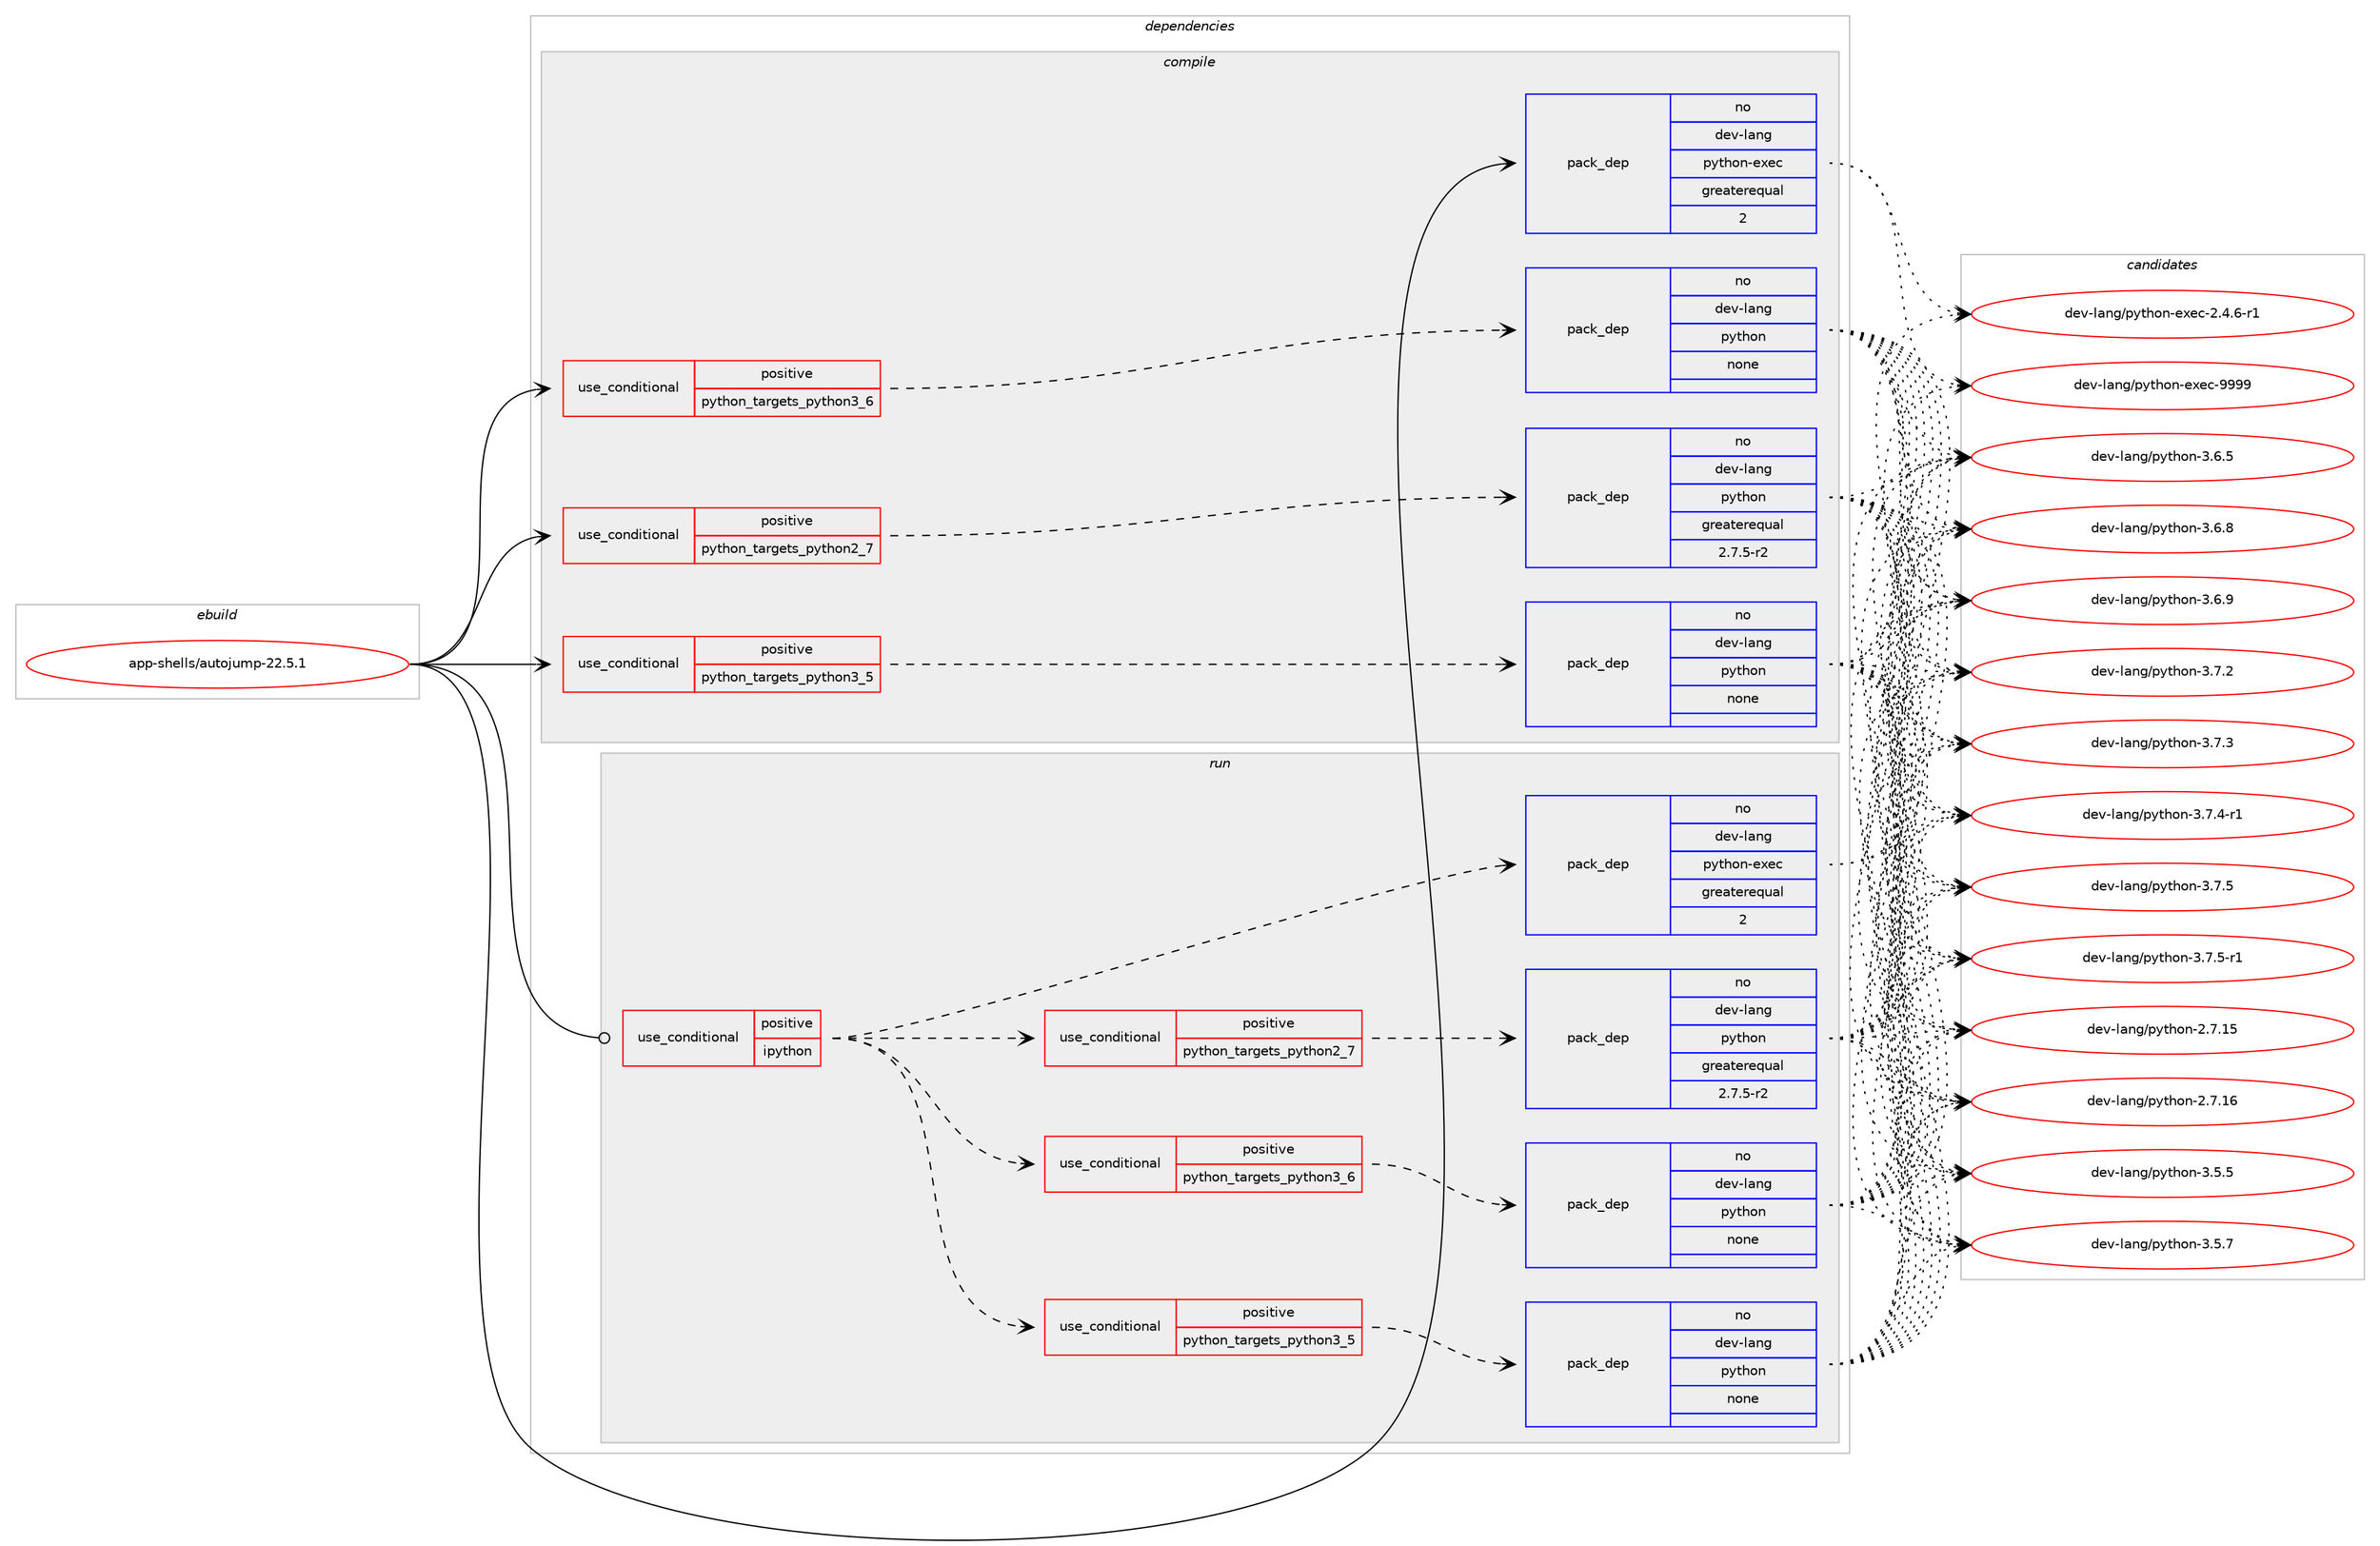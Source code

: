 digraph prolog {

# *************
# Graph options
# *************

newrank=true;
concentrate=true;
compound=true;
graph [rankdir=LR,fontname=Helvetica,fontsize=10,ranksep=1.5];#, ranksep=2.5, nodesep=0.2];
edge  [arrowhead=vee];
node  [fontname=Helvetica,fontsize=10];

# **********
# The ebuild
# **********

subgraph cluster_leftcol {
color=gray;
rank=same;
label=<<i>ebuild</i>>;
id [label="app-shells/autojump-22.5.1", color=red, width=4, href="../app-shells/autojump-22.5.1.svg"];
}

# ****************
# The dependencies
# ****************

subgraph cluster_midcol {
color=gray;
label=<<i>dependencies</i>>;
subgraph cluster_compile {
fillcolor="#eeeeee";
style=filled;
label=<<i>compile</i>>;
subgraph cond120983 {
dependency506848 [label=<<TABLE BORDER="0" CELLBORDER="1" CELLSPACING="0" CELLPADDING="4"><TR><TD ROWSPAN="3" CELLPADDING="10">use_conditional</TD></TR><TR><TD>positive</TD></TR><TR><TD>python_targets_python2_7</TD></TR></TABLE>>, shape=none, color=red];
subgraph pack376710 {
dependency506849 [label=<<TABLE BORDER="0" CELLBORDER="1" CELLSPACING="0" CELLPADDING="4" WIDTH="220"><TR><TD ROWSPAN="6" CELLPADDING="30">pack_dep</TD></TR><TR><TD WIDTH="110">no</TD></TR><TR><TD>dev-lang</TD></TR><TR><TD>python</TD></TR><TR><TD>greaterequal</TD></TR><TR><TD>2.7.5-r2</TD></TR></TABLE>>, shape=none, color=blue];
}
dependency506848:e -> dependency506849:w [weight=20,style="dashed",arrowhead="vee"];
}
id:e -> dependency506848:w [weight=20,style="solid",arrowhead="vee"];
subgraph cond120984 {
dependency506850 [label=<<TABLE BORDER="0" CELLBORDER="1" CELLSPACING="0" CELLPADDING="4"><TR><TD ROWSPAN="3" CELLPADDING="10">use_conditional</TD></TR><TR><TD>positive</TD></TR><TR><TD>python_targets_python3_5</TD></TR></TABLE>>, shape=none, color=red];
subgraph pack376711 {
dependency506851 [label=<<TABLE BORDER="0" CELLBORDER="1" CELLSPACING="0" CELLPADDING="4" WIDTH="220"><TR><TD ROWSPAN="6" CELLPADDING="30">pack_dep</TD></TR><TR><TD WIDTH="110">no</TD></TR><TR><TD>dev-lang</TD></TR><TR><TD>python</TD></TR><TR><TD>none</TD></TR><TR><TD></TD></TR></TABLE>>, shape=none, color=blue];
}
dependency506850:e -> dependency506851:w [weight=20,style="dashed",arrowhead="vee"];
}
id:e -> dependency506850:w [weight=20,style="solid",arrowhead="vee"];
subgraph cond120985 {
dependency506852 [label=<<TABLE BORDER="0" CELLBORDER="1" CELLSPACING="0" CELLPADDING="4"><TR><TD ROWSPAN="3" CELLPADDING="10">use_conditional</TD></TR><TR><TD>positive</TD></TR><TR><TD>python_targets_python3_6</TD></TR></TABLE>>, shape=none, color=red];
subgraph pack376712 {
dependency506853 [label=<<TABLE BORDER="0" CELLBORDER="1" CELLSPACING="0" CELLPADDING="4" WIDTH="220"><TR><TD ROWSPAN="6" CELLPADDING="30">pack_dep</TD></TR><TR><TD WIDTH="110">no</TD></TR><TR><TD>dev-lang</TD></TR><TR><TD>python</TD></TR><TR><TD>none</TD></TR><TR><TD></TD></TR></TABLE>>, shape=none, color=blue];
}
dependency506852:e -> dependency506853:w [weight=20,style="dashed",arrowhead="vee"];
}
id:e -> dependency506852:w [weight=20,style="solid",arrowhead="vee"];
subgraph pack376713 {
dependency506854 [label=<<TABLE BORDER="0" CELLBORDER="1" CELLSPACING="0" CELLPADDING="4" WIDTH="220"><TR><TD ROWSPAN="6" CELLPADDING="30">pack_dep</TD></TR><TR><TD WIDTH="110">no</TD></TR><TR><TD>dev-lang</TD></TR><TR><TD>python-exec</TD></TR><TR><TD>greaterequal</TD></TR><TR><TD>2</TD></TR></TABLE>>, shape=none, color=blue];
}
id:e -> dependency506854:w [weight=20,style="solid",arrowhead="vee"];
}
subgraph cluster_compileandrun {
fillcolor="#eeeeee";
style=filled;
label=<<i>compile and run</i>>;
}
subgraph cluster_run {
fillcolor="#eeeeee";
style=filled;
label=<<i>run</i>>;
subgraph cond120986 {
dependency506855 [label=<<TABLE BORDER="0" CELLBORDER="1" CELLSPACING="0" CELLPADDING="4"><TR><TD ROWSPAN="3" CELLPADDING="10">use_conditional</TD></TR><TR><TD>positive</TD></TR><TR><TD>ipython</TD></TR></TABLE>>, shape=none, color=red];
subgraph cond120987 {
dependency506856 [label=<<TABLE BORDER="0" CELLBORDER="1" CELLSPACING="0" CELLPADDING="4"><TR><TD ROWSPAN="3" CELLPADDING="10">use_conditional</TD></TR><TR><TD>positive</TD></TR><TR><TD>python_targets_python2_7</TD></TR></TABLE>>, shape=none, color=red];
subgraph pack376714 {
dependency506857 [label=<<TABLE BORDER="0" CELLBORDER="1" CELLSPACING="0" CELLPADDING="4" WIDTH="220"><TR><TD ROWSPAN="6" CELLPADDING="30">pack_dep</TD></TR><TR><TD WIDTH="110">no</TD></TR><TR><TD>dev-lang</TD></TR><TR><TD>python</TD></TR><TR><TD>greaterequal</TD></TR><TR><TD>2.7.5-r2</TD></TR></TABLE>>, shape=none, color=blue];
}
dependency506856:e -> dependency506857:w [weight=20,style="dashed",arrowhead="vee"];
}
dependency506855:e -> dependency506856:w [weight=20,style="dashed",arrowhead="vee"];
subgraph cond120988 {
dependency506858 [label=<<TABLE BORDER="0" CELLBORDER="1" CELLSPACING="0" CELLPADDING="4"><TR><TD ROWSPAN="3" CELLPADDING="10">use_conditional</TD></TR><TR><TD>positive</TD></TR><TR><TD>python_targets_python3_5</TD></TR></TABLE>>, shape=none, color=red];
subgraph pack376715 {
dependency506859 [label=<<TABLE BORDER="0" CELLBORDER="1" CELLSPACING="0" CELLPADDING="4" WIDTH="220"><TR><TD ROWSPAN="6" CELLPADDING="30">pack_dep</TD></TR><TR><TD WIDTH="110">no</TD></TR><TR><TD>dev-lang</TD></TR><TR><TD>python</TD></TR><TR><TD>none</TD></TR><TR><TD></TD></TR></TABLE>>, shape=none, color=blue];
}
dependency506858:e -> dependency506859:w [weight=20,style="dashed",arrowhead="vee"];
}
dependency506855:e -> dependency506858:w [weight=20,style="dashed",arrowhead="vee"];
subgraph cond120989 {
dependency506860 [label=<<TABLE BORDER="0" CELLBORDER="1" CELLSPACING="0" CELLPADDING="4"><TR><TD ROWSPAN="3" CELLPADDING="10">use_conditional</TD></TR><TR><TD>positive</TD></TR><TR><TD>python_targets_python3_6</TD></TR></TABLE>>, shape=none, color=red];
subgraph pack376716 {
dependency506861 [label=<<TABLE BORDER="0" CELLBORDER="1" CELLSPACING="0" CELLPADDING="4" WIDTH="220"><TR><TD ROWSPAN="6" CELLPADDING="30">pack_dep</TD></TR><TR><TD WIDTH="110">no</TD></TR><TR><TD>dev-lang</TD></TR><TR><TD>python</TD></TR><TR><TD>none</TD></TR><TR><TD></TD></TR></TABLE>>, shape=none, color=blue];
}
dependency506860:e -> dependency506861:w [weight=20,style="dashed",arrowhead="vee"];
}
dependency506855:e -> dependency506860:w [weight=20,style="dashed",arrowhead="vee"];
subgraph pack376717 {
dependency506862 [label=<<TABLE BORDER="0" CELLBORDER="1" CELLSPACING="0" CELLPADDING="4" WIDTH="220"><TR><TD ROWSPAN="6" CELLPADDING="30">pack_dep</TD></TR><TR><TD WIDTH="110">no</TD></TR><TR><TD>dev-lang</TD></TR><TR><TD>python-exec</TD></TR><TR><TD>greaterequal</TD></TR><TR><TD>2</TD></TR></TABLE>>, shape=none, color=blue];
}
dependency506855:e -> dependency506862:w [weight=20,style="dashed",arrowhead="vee"];
}
id:e -> dependency506855:w [weight=20,style="solid",arrowhead="odot"];
}
}

# **************
# The candidates
# **************

subgraph cluster_choices {
rank=same;
color=gray;
label=<<i>candidates</i>>;

subgraph choice376710 {
color=black;
nodesep=1;
choice10010111845108971101034711212111610411111045504655464953 [label="dev-lang/python-2.7.15", color=red, width=4,href="../dev-lang/python-2.7.15.svg"];
choice10010111845108971101034711212111610411111045504655464954 [label="dev-lang/python-2.7.16", color=red, width=4,href="../dev-lang/python-2.7.16.svg"];
choice100101118451089711010347112121116104111110455146534653 [label="dev-lang/python-3.5.5", color=red, width=4,href="../dev-lang/python-3.5.5.svg"];
choice100101118451089711010347112121116104111110455146534655 [label="dev-lang/python-3.5.7", color=red, width=4,href="../dev-lang/python-3.5.7.svg"];
choice100101118451089711010347112121116104111110455146544653 [label="dev-lang/python-3.6.5", color=red, width=4,href="../dev-lang/python-3.6.5.svg"];
choice100101118451089711010347112121116104111110455146544656 [label="dev-lang/python-3.6.8", color=red, width=4,href="../dev-lang/python-3.6.8.svg"];
choice100101118451089711010347112121116104111110455146544657 [label="dev-lang/python-3.6.9", color=red, width=4,href="../dev-lang/python-3.6.9.svg"];
choice100101118451089711010347112121116104111110455146554650 [label="dev-lang/python-3.7.2", color=red, width=4,href="../dev-lang/python-3.7.2.svg"];
choice100101118451089711010347112121116104111110455146554651 [label="dev-lang/python-3.7.3", color=red, width=4,href="../dev-lang/python-3.7.3.svg"];
choice1001011184510897110103471121211161041111104551465546524511449 [label="dev-lang/python-3.7.4-r1", color=red, width=4,href="../dev-lang/python-3.7.4-r1.svg"];
choice100101118451089711010347112121116104111110455146554653 [label="dev-lang/python-3.7.5", color=red, width=4,href="../dev-lang/python-3.7.5.svg"];
choice1001011184510897110103471121211161041111104551465546534511449 [label="dev-lang/python-3.7.5-r1", color=red, width=4,href="../dev-lang/python-3.7.5-r1.svg"];
dependency506849:e -> choice10010111845108971101034711212111610411111045504655464953:w [style=dotted,weight="100"];
dependency506849:e -> choice10010111845108971101034711212111610411111045504655464954:w [style=dotted,weight="100"];
dependency506849:e -> choice100101118451089711010347112121116104111110455146534653:w [style=dotted,weight="100"];
dependency506849:e -> choice100101118451089711010347112121116104111110455146534655:w [style=dotted,weight="100"];
dependency506849:e -> choice100101118451089711010347112121116104111110455146544653:w [style=dotted,weight="100"];
dependency506849:e -> choice100101118451089711010347112121116104111110455146544656:w [style=dotted,weight="100"];
dependency506849:e -> choice100101118451089711010347112121116104111110455146544657:w [style=dotted,weight="100"];
dependency506849:e -> choice100101118451089711010347112121116104111110455146554650:w [style=dotted,weight="100"];
dependency506849:e -> choice100101118451089711010347112121116104111110455146554651:w [style=dotted,weight="100"];
dependency506849:e -> choice1001011184510897110103471121211161041111104551465546524511449:w [style=dotted,weight="100"];
dependency506849:e -> choice100101118451089711010347112121116104111110455146554653:w [style=dotted,weight="100"];
dependency506849:e -> choice1001011184510897110103471121211161041111104551465546534511449:w [style=dotted,weight="100"];
}
subgraph choice376711 {
color=black;
nodesep=1;
choice10010111845108971101034711212111610411111045504655464953 [label="dev-lang/python-2.7.15", color=red, width=4,href="../dev-lang/python-2.7.15.svg"];
choice10010111845108971101034711212111610411111045504655464954 [label="dev-lang/python-2.7.16", color=red, width=4,href="../dev-lang/python-2.7.16.svg"];
choice100101118451089711010347112121116104111110455146534653 [label="dev-lang/python-3.5.5", color=red, width=4,href="../dev-lang/python-3.5.5.svg"];
choice100101118451089711010347112121116104111110455146534655 [label="dev-lang/python-3.5.7", color=red, width=4,href="../dev-lang/python-3.5.7.svg"];
choice100101118451089711010347112121116104111110455146544653 [label="dev-lang/python-3.6.5", color=red, width=4,href="../dev-lang/python-3.6.5.svg"];
choice100101118451089711010347112121116104111110455146544656 [label="dev-lang/python-3.6.8", color=red, width=4,href="../dev-lang/python-3.6.8.svg"];
choice100101118451089711010347112121116104111110455146544657 [label="dev-lang/python-3.6.9", color=red, width=4,href="../dev-lang/python-3.6.9.svg"];
choice100101118451089711010347112121116104111110455146554650 [label="dev-lang/python-3.7.2", color=red, width=4,href="../dev-lang/python-3.7.2.svg"];
choice100101118451089711010347112121116104111110455146554651 [label="dev-lang/python-3.7.3", color=red, width=4,href="../dev-lang/python-3.7.3.svg"];
choice1001011184510897110103471121211161041111104551465546524511449 [label="dev-lang/python-3.7.4-r1", color=red, width=4,href="../dev-lang/python-3.7.4-r1.svg"];
choice100101118451089711010347112121116104111110455146554653 [label="dev-lang/python-3.7.5", color=red, width=4,href="../dev-lang/python-3.7.5.svg"];
choice1001011184510897110103471121211161041111104551465546534511449 [label="dev-lang/python-3.7.5-r1", color=red, width=4,href="../dev-lang/python-3.7.5-r1.svg"];
dependency506851:e -> choice10010111845108971101034711212111610411111045504655464953:w [style=dotted,weight="100"];
dependency506851:e -> choice10010111845108971101034711212111610411111045504655464954:w [style=dotted,weight="100"];
dependency506851:e -> choice100101118451089711010347112121116104111110455146534653:w [style=dotted,weight="100"];
dependency506851:e -> choice100101118451089711010347112121116104111110455146534655:w [style=dotted,weight="100"];
dependency506851:e -> choice100101118451089711010347112121116104111110455146544653:w [style=dotted,weight="100"];
dependency506851:e -> choice100101118451089711010347112121116104111110455146544656:w [style=dotted,weight="100"];
dependency506851:e -> choice100101118451089711010347112121116104111110455146544657:w [style=dotted,weight="100"];
dependency506851:e -> choice100101118451089711010347112121116104111110455146554650:w [style=dotted,weight="100"];
dependency506851:e -> choice100101118451089711010347112121116104111110455146554651:w [style=dotted,weight="100"];
dependency506851:e -> choice1001011184510897110103471121211161041111104551465546524511449:w [style=dotted,weight="100"];
dependency506851:e -> choice100101118451089711010347112121116104111110455146554653:w [style=dotted,weight="100"];
dependency506851:e -> choice1001011184510897110103471121211161041111104551465546534511449:w [style=dotted,weight="100"];
}
subgraph choice376712 {
color=black;
nodesep=1;
choice10010111845108971101034711212111610411111045504655464953 [label="dev-lang/python-2.7.15", color=red, width=4,href="../dev-lang/python-2.7.15.svg"];
choice10010111845108971101034711212111610411111045504655464954 [label="dev-lang/python-2.7.16", color=red, width=4,href="../dev-lang/python-2.7.16.svg"];
choice100101118451089711010347112121116104111110455146534653 [label="dev-lang/python-3.5.5", color=red, width=4,href="../dev-lang/python-3.5.5.svg"];
choice100101118451089711010347112121116104111110455146534655 [label="dev-lang/python-3.5.7", color=red, width=4,href="../dev-lang/python-3.5.7.svg"];
choice100101118451089711010347112121116104111110455146544653 [label="dev-lang/python-3.6.5", color=red, width=4,href="../dev-lang/python-3.6.5.svg"];
choice100101118451089711010347112121116104111110455146544656 [label="dev-lang/python-3.6.8", color=red, width=4,href="../dev-lang/python-3.6.8.svg"];
choice100101118451089711010347112121116104111110455146544657 [label="dev-lang/python-3.6.9", color=red, width=4,href="../dev-lang/python-3.6.9.svg"];
choice100101118451089711010347112121116104111110455146554650 [label="dev-lang/python-3.7.2", color=red, width=4,href="../dev-lang/python-3.7.2.svg"];
choice100101118451089711010347112121116104111110455146554651 [label="dev-lang/python-3.7.3", color=red, width=4,href="../dev-lang/python-3.7.3.svg"];
choice1001011184510897110103471121211161041111104551465546524511449 [label="dev-lang/python-3.7.4-r1", color=red, width=4,href="../dev-lang/python-3.7.4-r1.svg"];
choice100101118451089711010347112121116104111110455146554653 [label="dev-lang/python-3.7.5", color=red, width=4,href="../dev-lang/python-3.7.5.svg"];
choice1001011184510897110103471121211161041111104551465546534511449 [label="dev-lang/python-3.7.5-r1", color=red, width=4,href="../dev-lang/python-3.7.5-r1.svg"];
dependency506853:e -> choice10010111845108971101034711212111610411111045504655464953:w [style=dotted,weight="100"];
dependency506853:e -> choice10010111845108971101034711212111610411111045504655464954:w [style=dotted,weight="100"];
dependency506853:e -> choice100101118451089711010347112121116104111110455146534653:w [style=dotted,weight="100"];
dependency506853:e -> choice100101118451089711010347112121116104111110455146534655:w [style=dotted,weight="100"];
dependency506853:e -> choice100101118451089711010347112121116104111110455146544653:w [style=dotted,weight="100"];
dependency506853:e -> choice100101118451089711010347112121116104111110455146544656:w [style=dotted,weight="100"];
dependency506853:e -> choice100101118451089711010347112121116104111110455146544657:w [style=dotted,weight="100"];
dependency506853:e -> choice100101118451089711010347112121116104111110455146554650:w [style=dotted,weight="100"];
dependency506853:e -> choice100101118451089711010347112121116104111110455146554651:w [style=dotted,weight="100"];
dependency506853:e -> choice1001011184510897110103471121211161041111104551465546524511449:w [style=dotted,weight="100"];
dependency506853:e -> choice100101118451089711010347112121116104111110455146554653:w [style=dotted,weight="100"];
dependency506853:e -> choice1001011184510897110103471121211161041111104551465546534511449:w [style=dotted,weight="100"];
}
subgraph choice376713 {
color=black;
nodesep=1;
choice10010111845108971101034711212111610411111045101120101994550465246544511449 [label="dev-lang/python-exec-2.4.6-r1", color=red, width=4,href="../dev-lang/python-exec-2.4.6-r1.svg"];
choice10010111845108971101034711212111610411111045101120101994557575757 [label="dev-lang/python-exec-9999", color=red, width=4,href="../dev-lang/python-exec-9999.svg"];
dependency506854:e -> choice10010111845108971101034711212111610411111045101120101994550465246544511449:w [style=dotted,weight="100"];
dependency506854:e -> choice10010111845108971101034711212111610411111045101120101994557575757:w [style=dotted,weight="100"];
}
subgraph choice376714 {
color=black;
nodesep=1;
choice10010111845108971101034711212111610411111045504655464953 [label="dev-lang/python-2.7.15", color=red, width=4,href="../dev-lang/python-2.7.15.svg"];
choice10010111845108971101034711212111610411111045504655464954 [label="dev-lang/python-2.7.16", color=red, width=4,href="../dev-lang/python-2.7.16.svg"];
choice100101118451089711010347112121116104111110455146534653 [label="dev-lang/python-3.5.5", color=red, width=4,href="../dev-lang/python-3.5.5.svg"];
choice100101118451089711010347112121116104111110455146534655 [label="dev-lang/python-3.5.7", color=red, width=4,href="../dev-lang/python-3.5.7.svg"];
choice100101118451089711010347112121116104111110455146544653 [label="dev-lang/python-3.6.5", color=red, width=4,href="../dev-lang/python-3.6.5.svg"];
choice100101118451089711010347112121116104111110455146544656 [label="dev-lang/python-3.6.8", color=red, width=4,href="../dev-lang/python-3.6.8.svg"];
choice100101118451089711010347112121116104111110455146544657 [label="dev-lang/python-3.6.9", color=red, width=4,href="../dev-lang/python-3.6.9.svg"];
choice100101118451089711010347112121116104111110455146554650 [label="dev-lang/python-3.7.2", color=red, width=4,href="../dev-lang/python-3.7.2.svg"];
choice100101118451089711010347112121116104111110455146554651 [label="dev-lang/python-3.7.3", color=red, width=4,href="../dev-lang/python-3.7.3.svg"];
choice1001011184510897110103471121211161041111104551465546524511449 [label="dev-lang/python-3.7.4-r1", color=red, width=4,href="../dev-lang/python-3.7.4-r1.svg"];
choice100101118451089711010347112121116104111110455146554653 [label="dev-lang/python-3.7.5", color=red, width=4,href="../dev-lang/python-3.7.5.svg"];
choice1001011184510897110103471121211161041111104551465546534511449 [label="dev-lang/python-3.7.5-r1", color=red, width=4,href="../dev-lang/python-3.7.5-r1.svg"];
dependency506857:e -> choice10010111845108971101034711212111610411111045504655464953:w [style=dotted,weight="100"];
dependency506857:e -> choice10010111845108971101034711212111610411111045504655464954:w [style=dotted,weight="100"];
dependency506857:e -> choice100101118451089711010347112121116104111110455146534653:w [style=dotted,weight="100"];
dependency506857:e -> choice100101118451089711010347112121116104111110455146534655:w [style=dotted,weight="100"];
dependency506857:e -> choice100101118451089711010347112121116104111110455146544653:w [style=dotted,weight="100"];
dependency506857:e -> choice100101118451089711010347112121116104111110455146544656:w [style=dotted,weight="100"];
dependency506857:e -> choice100101118451089711010347112121116104111110455146544657:w [style=dotted,weight="100"];
dependency506857:e -> choice100101118451089711010347112121116104111110455146554650:w [style=dotted,weight="100"];
dependency506857:e -> choice100101118451089711010347112121116104111110455146554651:w [style=dotted,weight="100"];
dependency506857:e -> choice1001011184510897110103471121211161041111104551465546524511449:w [style=dotted,weight="100"];
dependency506857:e -> choice100101118451089711010347112121116104111110455146554653:w [style=dotted,weight="100"];
dependency506857:e -> choice1001011184510897110103471121211161041111104551465546534511449:w [style=dotted,weight="100"];
}
subgraph choice376715 {
color=black;
nodesep=1;
choice10010111845108971101034711212111610411111045504655464953 [label="dev-lang/python-2.7.15", color=red, width=4,href="../dev-lang/python-2.7.15.svg"];
choice10010111845108971101034711212111610411111045504655464954 [label="dev-lang/python-2.7.16", color=red, width=4,href="../dev-lang/python-2.7.16.svg"];
choice100101118451089711010347112121116104111110455146534653 [label="dev-lang/python-3.5.5", color=red, width=4,href="../dev-lang/python-3.5.5.svg"];
choice100101118451089711010347112121116104111110455146534655 [label="dev-lang/python-3.5.7", color=red, width=4,href="../dev-lang/python-3.5.7.svg"];
choice100101118451089711010347112121116104111110455146544653 [label="dev-lang/python-3.6.5", color=red, width=4,href="../dev-lang/python-3.6.5.svg"];
choice100101118451089711010347112121116104111110455146544656 [label="dev-lang/python-3.6.8", color=red, width=4,href="../dev-lang/python-3.6.8.svg"];
choice100101118451089711010347112121116104111110455146544657 [label="dev-lang/python-3.6.9", color=red, width=4,href="../dev-lang/python-3.6.9.svg"];
choice100101118451089711010347112121116104111110455146554650 [label="dev-lang/python-3.7.2", color=red, width=4,href="../dev-lang/python-3.7.2.svg"];
choice100101118451089711010347112121116104111110455146554651 [label="dev-lang/python-3.7.3", color=red, width=4,href="../dev-lang/python-3.7.3.svg"];
choice1001011184510897110103471121211161041111104551465546524511449 [label="dev-lang/python-3.7.4-r1", color=red, width=4,href="../dev-lang/python-3.7.4-r1.svg"];
choice100101118451089711010347112121116104111110455146554653 [label="dev-lang/python-3.7.5", color=red, width=4,href="../dev-lang/python-3.7.5.svg"];
choice1001011184510897110103471121211161041111104551465546534511449 [label="dev-lang/python-3.7.5-r1", color=red, width=4,href="../dev-lang/python-3.7.5-r1.svg"];
dependency506859:e -> choice10010111845108971101034711212111610411111045504655464953:w [style=dotted,weight="100"];
dependency506859:e -> choice10010111845108971101034711212111610411111045504655464954:w [style=dotted,weight="100"];
dependency506859:e -> choice100101118451089711010347112121116104111110455146534653:w [style=dotted,weight="100"];
dependency506859:e -> choice100101118451089711010347112121116104111110455146534655:w [style=dotted,weight="100"];
dependency506859:e -> choice100101118451089711010347112121116104111110455146544653:w [style=dotted,weight="100"];
dependency506859:e -> choice100101118451089711010347112121116104111110455146544656:w [style=dotted,weight="100"];
dependency506859:e -> choice100101118451089711010347112121116104111110455146544657:w [style=dotted,weight="100"];
dependency506859:e -> choice100101118451089711010347112121116104111110455146554650:w [style=dotted,weight="100"];
dependency506859:e -> choice100101118451089711010347112121116104111110455146554651:w [style=dotted,weight="100"];
dependency506859:e -> choice1001011184510897110103471121211161041111104551465546524511449:w [style=dotted,weight="100"];
dependency506859:e -> choice100101118451089711010347112121116104111110455146554653:w [style=dotted,weight="100"];
dependency506859:e -> choice1001011184510897110103471121211161041111104551465546534511449:w [style=dotted,weight="100"];
}
subgraph choice376716 {
color=black;
nodesep=1;
choice10010111845108971101034711212111610411111045504655464953 [label="dev-lang/python-2.7.15", color=red, width=4,href="../dev-lang/python-2.7.15.svg"];
choice10010111845108971101034711212111610411111045504655464954 [label="dev-lang/python-2.7.16", color=red, width=4,href="../dev-lang/python-2.7.16.svg"];
choice100101118451089711010347112121116104111110455146534653 [label="dev-lang/python-3.5.5", color=red, width=4,href="../dev-lang/python-3.5.5.svg"];
choice100101118451089711010347112121116104111110455146534655 [label="dev-lang/python-3.5.7", color=red, width=4,href="../dev-lang/python-3.5.7.svg"];
choice100101118451089711010347112121116104111110455146544653 [label="dev-lang/python-3.6.5", color=red, width=4,href="../dev-lang/python-3.6.5.svg"];
choice100101118451089711010347112121116104111110455146544656 [label="dev-lang/python-3.6.8", color=red, width=4,href="../dev-lang/python-3.6.8.svg"];
choice100101118451089711010347112121116104111110455146544657 [label="dev-lang/python-3.6.9", color=red, width=4,href="../dev-lang/python-3.6.9.svg"];
choice100101118451089711010347112121116104111110455146554650 [label="dev-lang/python-3.7.2", color=red, width=4,href="../dev-lang/python-3.7.2.svg"];
choice100101118451089711010347112121116104111110455146554651 [label="dev-lang/python-3.7.3", color=red, width=4,href="../dev-lang/python-3.7.3.svg"];
choice1001011184510897110103471121211161041111104551465546524511449 [label="dev-lang/python-3.7.4-r1", color=red, width=4,href="../dev-lang/python-3.7.4-r1.svg"];
choice100101118451089711010347112121116104111110455146554653 [label="dev-lang/python-3.7.5", color=red, width=4,href="../dev-lang/python-3.7.5.svg"];
choice1001011184510897110103471121211161041111104551465546534511449 [label="dev-lang/python-3.7.5-r1", color=red, width=4,href="../dev-lang/python-3.7.5-r1.svg"];
dependency506861:e -> choice10010111845108971101034711212111610411111045504655464953:w [style=dotted,weight="100"];
dependency506861:e -> choice10010111845108971101034711212111610411111045504655464954:w [style=dotted,weight="100"];
dependency506861:e -> choice100101118451089711010347112121116104111110455146534653:w [style=dotted,weight="100"];
dependency506861:e -> choice100101118451089711010347112121116104111110455146534655:w [style=dotted,weight="100"];
dependency506861:e -> choice100101118451089711010347112121116104111110455146544653:w [style=dotted,weight="100"];
dependency506861:e -> choice100101118451089711010347112121116104111110455146544656:w [style=dotted,weight="100"];
dependency506861:e -> choice100101118451089711010347112121116104111110455146544657:w [style=dotted,weight="100"];
dependency506861:e -> choice100101118451089711010347112121116104111110455146554650:w [style=dotted,weight="100"];
dependency506861:e -> choice100101118451089711010347112121116104111110455146554651:w [style=dotted,weight="100"];
dependency506861:e -> choice1001011184510897110103471121211161041111104551465546524511449:w [style=dotted,weight="100"];
dependency506861:e -> choice100101118451089711010347112121116104111110455146554653:w [style=dotted,weight="100"];
dependency506861:e -> choice1001011184510897110103471121211161041111104551465546534511449:w [style=dotted,weight="100"];
}
subgraph choice376717 {
color=black;
nodesep=1;
choice10010111845108971101034711212111610411111045101120101994550465246544511449 [label="dev-lang/python-exec-2.4.6-r1", color=red, width=4,href="../dev-lang/python-exec-2.4.6-r1.svg"];
choice10010111845108971101034711212111610411111045101120101994557575757 [label="dev-lang/python-exec-9999", color=red, width=4,href="../dev-lang/python-exec-9999.svg"];
dependency506862:e -> choice10010111845108971101034711212111610411111045101120101994550465246544511449:w [style=dotted,weight="100"];
dependency506862:e -> choice10010111845108971101034711212111610411111045101120101994557575757:w [style=dotted,weight="100"];
}
}

}

